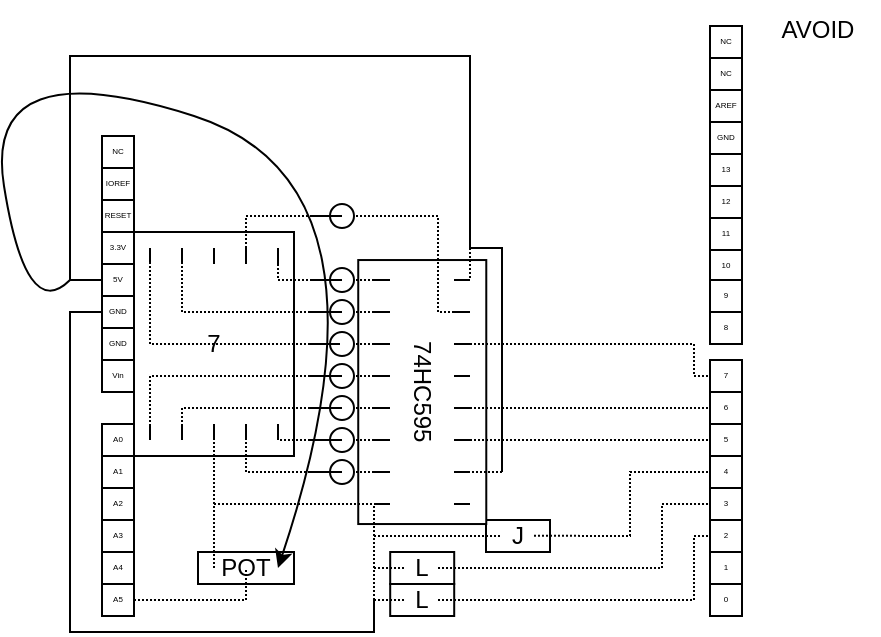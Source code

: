 <mxfile version="24.0.2" type="device">
  <diagram name="Page-1" id="8vha8mKrJqNa57Fq7SQc">
    <mxGraphModel dx="454" dy="316" grid="1" gridSize="4" guides="1" tooltips="1" connect="1" arrows="1" fold="1" page="1" pageScale="1" pageWidth="600" pageHeight="800" math="0" shadow="0">
      <root>
        <mxCell id="0" />
        <mxCell id="1" parent="0" />
        <mxCell id="3yhlnZ_dRqESJsOAwMpr-165" value="J" style="rounded=0;whiteSpace=wrap;html=1;" parent="1" vertex="1">
          <mxGeometry x="392" y="328" width="32" height="16" as="geometry" />
        </mxCell>
        <mxCell id="3yhlnZ_dRqESJsOAwMpr-133" value="POT" style="rounded=0;whiteSpace=wrap;html=1;" parent="1" vertex="1">
          <mxGeometry x="248" y="344" width="48" height="16" as="geometry" />
        </mxCell>
        <mxCell id="3yhlnZ_dRqESJsOAwMpr-1" value="7" style="rounded=0;whiteSpace=wrap;html=1;" parent="1" vertex="1">
          <mxGeometry x="216" y="184" width="80" height="112" as="geometry" />
        </mxCell>
        <mxCell id="3yhlnZ_dRqESJsOAwMpr-2" value="" style="endArrow=none;html=1;rounded=0;" parent="1" edge="1">
          <mxGeometry width="50" height="50" relative="1" as="geometry">
            <mxPoint x="224" y="200" as="sourcePoint" />
            <mxPoint x="224" y="192" as="targetPoint" />
          </mxGeometry>
        </mxCell>
        <mxCell id="3yhlnZ_dRqESJsOAwMpr-3" value="" style="endArrow=none;html=1;rounded=0;" parent="1" edge="1">
          <mxGeometry width="50" height="50" relative="1" as="geometry">
            <mxPoint x="240" y="200" as="sourcePoint" />
            <mxPoint x="240" y="192" as="targetPoint" />
          </mxGeometry>
        </mxCell>
        <mxCell id="3yhlnZ_dRqESJsOAwMpr-4" value="" style="endArrow=none;html=1;rounded=0;" parent="1" edge="1">
          <mxGeometry width="50" height="50" relative="1" as="geometry">
            <mxPoint x="256" y="200" as="sourcePoint" />
            <mxPoint x="256" y="192" as="targetPoint" />
          </mxGeometry>
        </mxCell>
        <mxCell id="3yhlnZ_dRqESJsOAwMpr-5" value="" style="endArrow=none;html=1;rounded=0;" parent="1" edge="1">
          <mxGeometry width="50" height="50" relative="1" as="geometry">
            <mxPoint x="272" y="200" as="sourcePoint" />
            <mxPoint x="272" y="192" as="targetPoint" />
          </mxGeometry>
        </mxCell>
        <mxCell id="3yhlnZ_dRqESJsOAwMpr-6" value="" style="endArrow=none;html=1;rounded=0;" parent="1" edge="1">
          <mxGeometry width="50" height="50" relative="1" as="geometry">
            <mxPoint x="288" y="200" as="sourcePoint" />
            <mxPoint x="288" y="192" as="targetPoint" />
          </mxGeometry>
        </mxCell>
        <mxCell id="3yhlnZ_dRqESJsOAwMpr-9" value="" style="endArrow=none;html=1;rounded=0;" parent="1" edge="1">
          <mxGeometry width="50" height="50" relative="1" as="geometry">
            <mxPoint x="224" y="288" as="sourcePoint" />
            <mxPoint x="224" y="280" as="targetPoint" />
          </mxGeometry>
        </mxCell>
        <mxCell id="3yhlnZ_dRqESJsOAwMpr-10" value="" style="endArrow=none;html=1;rounded=0;" parent="1" edge="1">
          <mxGeometry width="50" height="50" relative="1" as="geometry">
            <mxPoint x="240" y="288" as="sourcePoint" />
            <mxPoint x="240" y="280" as="targetPoint" />
          </mxGeometry>
        </mxCell>
        <mxCell id="3yhlnZ_dRqESJsOAwMpr-11" value="" style="endArrow=none;html=1;rounded=0;" parent="1" edge="1">
          <mxGeometry width="50" height="50" relative="1" as="geometry">
            <mxPoint x="256" y="288" as="sourcePoint" />
            <mxPoint x="256" y="280" as="targetPoint" />
          </mxGeometry>
        </mxCell>
        <mxCell id="3yhlnZ_dRqESJsOAwMpr-12" value="" style="endArrow=none;html=1;rounded=0;" parent="1" edge="1">
          <mxGeometry width="50" height="50" relative="1" as="geometry">
            <mxPoint x="272" y="288" as="sourcePoint" />
            <mxPoint x="272" y="280" as="targetPoint" />
          </mxGeometry>
        </mxCell>
        <mxCell id="3yhlnZ_dRqESJsOAwMpr-13" value="" style="endArrow=none;html=1;rounded=0;" parent="1" edge="1">
          <mxGeometry width="50" height="50" relative="1" as="geometry">
            <mxPoint x="288" y="288" as="sourcePoint" />
            <mxPoint x="288" y="280" as="targetPoint" />
          </mxGeometry>
        </mxCell>
        <mxCell id="3yhlnZ_dRqESJsOAwMpr-14" value="" style="ellipse;whiteSpace=wrap;html=1;aspect=fixed;" parent="1" vertex="1">
          <mxGeometry x="314" y="218" width="12" height="12" as="geometry" />
        </mxCell>
        <mxCell id="3yhlnZ_dRqESJsOAwMpr-15" value="" style="ellipse;whiteSpace=wrap;html=1;aspect=fixed;" parent="1" vertex="1">
          <mxGeometry x="314" y="234" width="12" height="12" as="geometry" />
        </mxCell>
        <mxCell id="3yhlnZ_dRqESJsOAwMpr-16" value="" style="ellipse;whiteSpace=wrap;html=1;aspect=fixed;" parent="1" vertex="1">
          <mxGeometry x="314" y="170" width="12" height="12" as="geometry" />
        </mxCell>
        <mxCell id="3yhlnZ_dRqESJsOAwMpr-17" value="" style="ellipse;whiteSpace=wrap;html=1;aspect=fixed;" parent="1" vertex="1">
          <mxGeometry x="314" y="202" width="12" height="12" as="geometry" />
        </mxCell>
        <mxCell id="3yhlnZ_dRqESJsOAwMpr-22" value="" style="ellipse;whiteSpace=wrap;html=1;aspect=fixed;" parent="1" vertex="1">
          <mxGeometry x="314" y="298" width="12" height="12" as="geometry" />
        </mxCell>
        <mxCell id="3yhlnZ_dRqESJsOAwMpr-23" value="" style="ellipse;whiteSpace=wrap;html=1;aspect=fixed;" parent="1" vertex="1">
          <mxGeometry x="314" y="282" width="12" height="12" as="geometry" />
        </mxCell>
        <mxCell id="3yhlnZ_dRqESJsOAwMpr-35" value="" style="endArrow=none;dashed=1;html=1;dashPattern=1 1;strokeWidth=1;rounded=0;" parent="1" edge="1">
          <mxGeometry width="50" height="50" relative="1" as="geometry">
            <mxPoint x="272" y="192" as="sourcePoint" />
            <mxPoint x="304" y="176" as="targetPoint" />
            <Array as="points">
              <mxPoint x="272" y="176" />
            </Array>
          </mxGeometry>
        </mxCell>
        <mxCell id="3yhlnZ_dRqESJsOAwMpr-36" value="" style="endArrow=none;dashed=1;html=1;dashPattern=1 1;strokeWidth=1;rounded=0;" parent="1" edge="1">
          <mxGeometry width="50" height="50" relative="1" as="geometry">
            <mxPoint x="288" y="192" as="sourcePoint" />
            <mxPoint x="304" y="208" as="targetPoint" />
            <Array as="points">
              <mxPoint x="288" y="208" />
            </Array>
          </mxGeometry>
        </mxCell>
        <mxCell id="3yhlnZ_dRqESJsOAwMpr-37" value="" style="endArrow=none;dashed=1;html=1;dashPattern=1 1;strokeWidth=1;rounded=0;entryX=0.5;entryY=1;entryDx=0;entryDy=0;" parent="1" edge="1">
          <mxGeometry width="50" height="50" relative="1" as="geometry">
            <mxPoint x="304" y="256" as="sourcePoint" />
            <mxPoint x="224" y="288" as="targetPoint" />
            <Array as="points">
              <mxPoint x="224" y="256" />
            </Array>
          </mxGeometry>
        </mxCell>
        <mxCell id="3yhlnZ_dRqESJsOAwMpr-38" value="" style="endArrow=none;dashed=1;html=1;dashPattern=1 1;strokeWidth=1;rounded=0;entryX=0.5;entryY=1;entryDx=0;entryDy=0;" parent="1" edge="1">
          <mxGeometry width="50" height="50" relative="1" as="geometry">
            <mxPoint x="304" y="272" as="sourcePoint" />
            <mxPoint x="240" y="288" as="targetPoint" />
            <Array as="points">
              <mxPoint x="240" y="272" />
            </Array>
          </mxGeometry>
        </mxCell>
        <mxCell id="3yhlnZ_dRqESJsOAwMpr-39" value="" style="endArrow=none;dashed=1;html=1;dashPattern=1 1;strokeWidth=1;rounded=0;entryX=0.5;entryY=1;entryDx=0;entryDy=0;" parent="1" edge="1">
          <mxGeometry width="50" height="50" relative="1" as="geometry">
            <mxPoint x="304" y="304" as="sourcePoint" />
            <mxPoint x="272" y="288" as="targetPoint" />
            <Array as="points">
              <mxPoint x="272" y="304" />
            </Array>
          </mxGeometry>
        </mxCell>
        <mxCell id="3yhlnZ_dRqESJsOAwMpr-40" value="" style="endArrow=none;dashed=1;html=1;dashPattern=1 1;strokeWidth=1;rounded=0;entryX=0.5;entryY=1;entryDx=0;entryDy=0;" parent="1" edge="1">
          <mxGeometry width="50" height="50" relative="1" as="geometry">
            <mxPoint x="304" y="288" as="sourcePoint" />
            <mxPoint x="288" y="288" as="targetPoint" />
          </mxGeometry>
        </mxCell>
        <mxCell id="3yhlnZ_dRqESJsOAwMpr-41" value="74HC595" style="rounded=0;whiteSpace=wrap;html=1;rotation=90;" parent="1" vertex="1">
          <mxGeometry x="294.13" y="232.01" width="132" height="64.02" as="geometry" />
        </mxCell>
        <mxCell id="3yhlnZ_dRqESJsOAwMpr-42" value="" style="endArrow=none;html=1;rounded=0;" parent="1" edge="1">
          <mxGeometry width="50" height="50" relative="1" as="geometry">
            <mxPoint x="336" y="320" as="sourcePoint" />
            <mxPoint x="344" y="320" as="targetPoint" />
          </mxGeometry>
        </mxCell>
        <mxCell id="3yhlnZ_dRqESJsOAwMpr-43" value="" style="endArrow=none;html=1;rounded=0;" parent="1" edge="1">
          <mxGeometry width="50" height="50" relative="1" as="geometry">
            <mxPoint x="336" y="304" as="sourcePoint" />
            <mxPoint x="344" y="304" as="targetPoint" />
          </mxGeometry>
        </mxCell>
        <mxCell id="3yhlnZ_dRqESJsOAwMpr-44" value="" style="endArrow=none;html=1;rounded=0;" parent="1" edge="1">
          <mxGeometry width="50" height="50" relative="1" as="geometry">
            <mxPoint x="336" y="288" as="sourcePoint" />
            <mxPoint x="344" y="288" as="targetPoint" />
          </mxGeometry>
        </mxCell>
        <mxCell id="3yhlnZ_dRqESJsOAwMpr-45" value="" style="endArrow=none;html=1;rounded=0;" parent="1" edge="1">
          <mxGeometry width="50" height="50" relative="1" as="geometry">
            <mxPoint x="336" y="272" as="sourcePoint" />
            <mxPoint x="344" y="272" as="targetPoint" />
          </mxGeometry>
        </mxCell>
        <mxCell id="3yhlnZ_dRqESJsOAwMpr-46" value="" style="endArrow=none;html=1;rounded=0;" parent="1" edge="1">
          <mxGeometry width="50" height="50" relative="1" as="geometry">
            <mxPoint x="336" y="256" as="sourcePoint" />
            <mxPoint x="344" y="256" as="targetPoint" />
          </mxGeometry>
        </mxCell>
        <mxCell id="3yhlnZ_dRqESJsOAwMpr-47" value="" style="endArrow=none;html=1;rounded=0;" parent="1" edge="1">
          <mxGeometry width="50" height="50" relative="1" as="geometry">
            <mxPoint x="336" y="240" as="sourcePoint" />
            <mxPoint x="344" y="240" as="targetPoint" />
          </mxGeometry>
        </mxCell>
        <mxCell id="3yhlnZ_dRqESJsOAwMpr-48" value="" style="endArrow=none;html=1;rounded=0;" parent="1" edge="1">
          <mxGeometry width="50" height="50" relative="1" as="geometry">
            <mxPoint x="336" y="224" as="sourcePoint" />
            <mxPoint x="344" y="224" as="targetPoint" />
          </mxGeometry>
        </mxCell>
        <mxCell id="3yhlnZ_dRqESJsOAwMpr-49" value="" style="endArrow=none;html=1;rounded=0;" parent="1" edge="1">
          <mxGeometry width="50" height="50" relative="1" as="geometry">
            <mxPoint x="336" y="208" as="sourcePoint" />
            <mxPoint x="344" y="208" as="targetPoint" />
          </mxGeometry>
        </mxCell>
        <mxCell id="3yhlnZ_dRqESJsOAwMpr-50" value="" style="endArrow=none;html=1;rounded=0;entryX=0.926;entryY=1.007;entryDx=0;entryDy=0;entryPerimeter=0;" parent="1" edge="1">
          <mxGeometry width="50" height="50" relative="1" as="geometry">
            <mxPoint x="376" y="320" as="sourcePoint" />
            <mxPoint x="384" y="320" as="targetPoint" />
          </mxGeometry>
        </mxCell>
        <mxCell id="3yhlnZ_dRqESJsOAwMpr-51" value="" style="endArrow=none;html=1;rounded=0;entryX=0.926;entryY=1.007;entryDx=0;entryDy=0;entryPerimeter=0;" parent="1" edge="1">
          <mxGeometry width="50" height="50" relative="1" as="geometry">
            <mxPoint x="376" y="304" as="sourcePoint" />
            <mxPoint x="384" y="304" as="targetPoint" />
          </mxGeometry>
        </mxCell>
        <mxCell id="3yhlnZ_dRqESJsOAwMpr-58" value="" style="endArrow=none;dashed=1;html=1;dashPattern=1 1;strokeWidth=1;rounded=0;entryX=1;entryY=0.5;entryDx=0;entryDy=0;" parent="1" target="3yhlnZ_dRqESJsOAwMpr-22" edge="1">
          <mxGeometry width="50" height="50" relative="1" as="geometry">
            <mxPoint x="336" y="304" as="sourcePoint" />
            <mxPoint x="312" y="328" as="targetPoint" />
          </mxGeometry>
        </mxCell>
        <mxCell id="3yhlnZ_dRqESJsOAwMpr-59" value="" style="endArrow=none;dashed=1;html=1;dashPattern=1 1;strokeWidth=1;rounded=0;entryX=1;entryY=0.5;entryDx=0;entryDy=0;" parent="1" target="3yhlnZ_dRqESJsOAwMpr-23" edge="1">
          <mxGeometry width="50" height="50" relative="1" as="geometry">
            <mxPoint x="336" y="288" as="sourcePoint" />
            <mxPoint x="300" y="316" as="targetPoint" />
          </mxGeometry>
        </mxCell>
        <mxCell id="3yhlnZ_dRqESJsOAwMpr-60" value="" style="endArrow=none;dashed=1;html=1;dashPattern=1 1;strokeWidth=1;rounded=0;entryX=1;entryY=0.5;entryDx=0;entryDy=0;" parent="1" target="3yhlnZ_dRqESJsOAwMpr-147" edge="1">
          <mxGeometry width="50" height="50" relative="1" as="geometry">
            <mxPoint x="336" y="272" as="sourcePoint" />
            <mxPoint x="228" y="344" as="targetPoint" />
          </mxGeometry>
        </mxCell>
        <mxCell id="3yhlnZ_dRqESJsOAwMpr-61" value="" style="endArrow=none;dashed=1;html=1;dashPattern=1 1;strokeWidth=1;rounded=0;entryX=1;entryY=0.5;entryDx=0;entryDy=0;" parent="1" target="3yhlnZ_dRqESJsOAwMpr-145" edge="1">
          <mxGeometry width="50" height="50" relative="1" as="geometry">
            <mxPoint x="336" y="256" as="sourcePoint" />
            <mxPoint x="240" y="348" as="targetPoint" />
          </mxGeometry>
        </mxCell>
        <mxCell id="3yhlnZ_dRqESJsOAwMpr-62" value="" style="endArrow=none;dashed=1;html=1;dashPattern=1 1;strokeWidth=1;rounded=0;entryX=1;entryY=0.5;entryDx=0;entryDy=0;" parent="1" target="3yhlnZ_dRqESJsOAwMpr-15" edge="1">
          <mxGeometry width="50" height="50" relative="1" as="geometry">
            <mxPoint x="336" y="240" as="sourcePoint" />
            <mxPoint x="312" y="120" as="targetPoint" />
          </mxGeometry>
        </mxCell>
        <mxCell id="3yhlnZ_dRqESJsOAwMpr-63" value="" style="endArrow=none;dashed=1;html=1;dashPattern=1 1;strokeWidth=1;rounded=0;" parent="1" edge="1">
          <mxGeometry width="50" height="50" relative="1" as="geometry">
            <mxPoint x="304" y="224" as="sourcePoint" />
            <mxPoint x="240" y="192" as="targetPoint" />
            <Array as="points">
              <mxPoint x="240" y="224" />
            </Array>
          </mxGeometry>
        </mxCell>
        <mxCell id="3yhlnZ_dRqESJsOAwMpr-64" value="" style="endArrow=none;dashed=1;html=1;dashPattern=1 1;strokeWidth=1;rounded=0;" parent="1" target="3yhlnZ_dRqESJsOAwMpr-17" edge="1">
          <mxGeometry width="50" height="50" relative="1" as="geometry">
            <mxPoint x="336" y="208" as="sourcePoint" />
            <mxPoint x="336" y="192" as="targetPoint" />
          </mxGeometry>
        </mxCell>
        <mxCell id="3yhlnZ_dRqESJsOAwMpr-65" value="" style="endArrow=none;dashed=1;html=1;dashPattern=1 1;strokeWidth=1;rounded=0;entryX=1;entryY=0.5;entryDx=0;entryDy=0;" parent="1" target="3yhlnZ_dRqESJsOAwMpr-16" edge="1">
          <mxGeometry width="50" height="50" relative="1" as="geometry">
            <mxPoint x="384" y="224" as="sourcePoint" />
            <mxPoint x="272" y="160" as="targetPoint" />
            <Array as="points">
              <mxPoint x="368" y="224" />
              <mxPoint x="368" y="176" />
            </Array>
          </mxGeometry>
        </mxCell>
        <mxCell id="3yhlnZ_dRqESJsOAwMpr-66" value="" style="endArrow=none;html=1;rounded=0;entryX=0.926;entryY=1.007;entryDx=0;entryDy=0;entryPerimeter=0;" parent="1" edge="1">
          <mxGeometry width="50" height="50" relative="1" as="geometry">
            <mxPoint x="376" y="288" as="sourcePoint" />
            <mxPoint x="384" y="288" as="targetPoint" />
          </mxGeometry>
        </mxCell>
        <mxCell id="3yhlnZ_dRqESJsOAwMpr-67" value="" style="endArrow=none;html=1;rounded=0;entryX=0.926;entryY=1.007;entryDx=0;entryDy=0;entryPerimeter=0;" parent="1" edge="1">
          <mxGeometry width="50" height="50" relative="1" as="geometry">
            <mxPoint x="376" y="272" as="sourcePoint" />
            <mxPoint x="384" y="272" as="targetPoint" />
          </mxGeometry>
        </mxCell>
        <mxCell id="3yhlnZ_dRqESJsOAwMpr-70" value="" style="endArrow=none;html=1;rounded=0;entryX=0.926;entryY=1.007;entryDx=0;entryDy=0;entryPerimeter=0;" parent="1" edge="1">
          <mxGeometry width="50" height="50" relative="1" as="geometry">
            <mxPoint x="376" y="256" as="sourcePoint" />
            <mxPoint x="384" y="256" as="targetPoint" />
          </mxGeometry>
        </mxCell>
        <mxCell id="3yhlnZ_dRqESJsOAwMpr-71" value="" style="endArrow=none;html=1;rounded=0;entryX=0.926;entryY=1.007;entryDx=0;entryDy=0;entryPerimeter=0;" parent="1" edge="1">
          <mxGeometry width="50" height="50" relative="1" as="geometry">
            <mxPoint x="376" y="240" as="sourcePoint" />
            <mxPoint x="384" y="240" as="targetPoint" />
          </mxGeometry>
        </mxCell>
        <mxCell id="3yhlnZ_dRqESJsOAwMpr-72" value="" style="endArrow=none;html=1;rounded=0;entryX=0.926;entryY=1.007;entryDx=0;entryDy=0;entryPerimeter=0;" parent="1" edge="1">
          <mxGeometry width="50" height="50" relative="1" as="geometry">
            <mxPoint x="376" y="224" as="sourcePoint" />
            <mxPoint x="384" y="224" as="targetPoint" />
          </mxGeometry>
        </mxCell>
        <mxCell id="3yhlnZ_dRqESJsOAwMpr-73" value="" style="endArrow=none;html=1;rounded=0;entryX=0.926;entryY=1.007;entryDx=0;entryDy=0;entryPerimeter=0;" parent="1" edge="1">
          <mxGeometry width="50" height="50" relative="1" as="geometry">
            <mxPoint x="376" y="208" as="sourcePoint" />
            <mxPoint x="384" y="208" as="targetPoint" />
          </mxGeometry>
        </mxCell>
        <mxCell id="3yhlnZ_dRqESJsOAwMpr-84" value="" style="group" parent="1" vertex="1" connectable="0">
          <mxGeometry x="504" y="81" width="16" height="159" as="geometry" />
        </mxCell>
        <mxCell id="3yhlnZ_dRqESJsOAwMpr-74" value="NC" style="rounded=0;whiteSpace=wrap;html=1;fontSize=4;" parent="3yhlnZ_dRqESJsOAwMpr-84" vertex="1">
          <mxGeometry width="16" height="16" as="geometry" />
        </mxCell>
        <mxCell id="3yhlnZ_dRqESJsOAwMpr-75" value="NC" style="rounded=0;whiteSpace=wrap;html=1;fontSize=4;" parent="3yhlnZ_dRqESJsOAwMpr-84" vertex="1">
          <mxGeometry y="16" width="16" height="16" as="geometry" />
        </mxCell>
        <mxCell id="3yhlnZ_dRqESJsOAwMpr-76" value="AREF" style="rounded=0;whiteSpace=wrap;html=1;fontSize=4;" parent="3yhlnZ_dRqESJsOAwMpr-84" vertex="1">
          <mxGeometry y="32" width="16" height="16" as="geometry" />
        </mxCell>
        <mxCell id="3yhlnZ_dRqESJsOAwMpr-77" value="GND" style="rounded=0;whiteSpace=wrap;html=1;fontSize=4;" parent="3yhlnZ_dRqESJsOAwMpr-84" vertex="1">
          <mxGeometry y="48" width="16" height="16" as="geometry" />
        </mxCell>
        <mxCell id="3yhlnZ_dRqESJsOAwMpr-78" value="13" style="rounded=0;whiteSpace=wrap;html=1;fontSize=4;" parent="3yhlnZ_dRqESJsOAwMpr-84" vertex="1">
          <mxGeometry y="64" width="16" height="16" as="geometry" />
        </mxCell>
        <mxCell id="3yhlnZ_dRqESJsOAwMpr-79" value="12" style="rounded=0;whiteSpace=wrap;html=1;fontSize=4;" parent="3yhlnZ_dRqESJsOAwMpr-84" vertex="1">
          <mxGeometry y="80" width="16" height="16" as="geometry" />
        </mxCell>
        <mxCell id="3yhlnZ_dRqESJsOAwMpr-80" value="11" style="rounded=0;whiteSpace=wrap;html=1;fontSize=4;" parent="3yhlnZ_dRqESJsOAwMpr-84" vertex="1">
          <mxGeometry y="96" width="16" height="16" as="geometry" />
        </mxCell>
        <mxCell id="3yhlnZ_dRqESJsOAwMpr-81" value="10" style="rounded=0;whiteSpace=wrap;html=1;fontSize=4;" parent="3yhlnZ_dRqESJsOAwMpr-84" vertex="1">
          <mxGeometry y="112" width="16" height="16" as="geometry" />
        </mxCell>
        <mxCell id="3yhlnZ_dRqESJsOAwMpr-82" value="9" style="rounded=0;whiteSpace=wrap;html=1;fontSize=4;" parent="3yhlnZ_dRqESJsOAwMpr-84" vertex="1">
          <mxGeometry y="127" width="16" height="16" as="geometry" />
        </mxCell>
        <mxCell id="3yhlnZ_dRqESJsOAwMpr-83" value="8" style="rounded=0;whiteSpace=wrap;html=1;fontSize=4;" parent="3yhlnZ_dRqESJsOAwMpr-84" vertex="1">
          <mxGeometry y="143" width="16" height="16" as="geometry" />
        </mxCell>
        <mxCell id="3yhlnZ_dRqESJsOAwMpr-96" value="AVOID" style="text;html=1;align=center;verticalAlign=middle;whiteSpace=wrap;rounded=0;" parent="1" vertex="1">
          <mxGeometry x="528" y="68" width="60" height="30" as="geometry" />
        </mxCell>
        <mxCell id="3yhlnZ_dRqESJsOAwMpr-97" value="" style="group" parent="1" vertex="1" connectable="0">
          <mxGeometry x="504" y="248" width="16" height="128" as="geometry" />
        </mxCell>
        <mxCell id="3yhlnZ_dRqESJsOAwMpr-86" value="7" style="rounded=0;whiteSpace=wrap;html=1;fontSize=4;" parent="3yhlnZ_dRqESJsOAwMpr-97" vertex="1">
          <mxGeometry width="16" height="16" as="geometry" />
        </mxCell>
        <mxCell id="3yhlnZ_dRqESJsOAwMpr-87" value="6" style="rounded=0;whiteSpace=wrap;html=1;fontSize=4;" parent="3yhlnZ_dRqESJsOAwMpr-97" vertex="1">
          <mxGeometry y="16" width="16" height="16" as="geometry" />
        </mxCell>
        <mxCell id="3yhlnZ_dRqESJsOAwMpr-88" value="5" style="rounded=0;whiteSpace=wrap;html=1;fontSize=4;" parent="3yhlnZ_dRqESJsOAwMpr-97" vertex="1">
          <mxGeometry y="32" width="16" height="16" as="geometry" />
        </mxCell>
        <mxCell id="3yhlnZ_dRqESJsOAwMpr-89" value="4" style="rounded=0;whiteSpace=wrap;html=1;fontSize=4;" parent="3yhlnZ_dRqESJsOAwMpr-97" vertex="1">
          <mxGeometry y="48" width="16" height="16" as="geometry" />
        </mxCell>
        <mxCell id="3yhlnZ_dRqESJsOAwMpr-90" value="3" style="rounded=0;whiteSpace=wrap;html=1;fontSize=4;" parent="3yhlnZ_dRqESJsOAwMpr-97" vertex="1">
          <mxGeometry y="64" width="16" height="16" as="geometry" />
        </mxCell>
        <mxCell id="3yhlnZ_dRqESJsOAwMpr-91" value="2" style="rounded=0;whiteSpace=wrap;html=1;fontSize=4;" parent="3yhlnZ_dRqESJsOAwMpr-97" vertex="1">
          <mxGeometry y="80" width="16" height="16" as="geometry" />
        </mxCell>
        <mxCell id="3yhlnZ_dRqESJsOAwMpr-92" value="1" style="rounded=0;whiteSpace=wrap;html=1;fontSize=4;" parent="3yhlnZ_dRqESJsOAwMpr-97" vertex="1">
          <mxGeometry y="96" width="16" height="16" as="geometry" />
        </mxCell>
        <mxCell id="3yhlnZ_dRqESJsOAwMpr-93" value="0" style="rounded=0;whiteSpace=wrap;html=1;fontSize=4;" parent="3yhlnZ_dRqESJsOAwMpr-97" vertex="1">
          <mxGeometry y="112" width="16" height="16" as="geometry" />
        </mxCell>
        <mxCell id="3yhlnZ_dRqESJsOAwMpr-117" value="" style="endArrow=none;html=1;rounded=0;exitX=0;exitY=0.5;exitDx=0;exitDy=0;" parent="1" source="3yhlnZ_dRqESJsOAwMpr-113" edge="1">
          <mxGeometry width="50" height="50" relative="1" as="geometry">
            <mxPoint x="200" y="176" as="sourcePoint" />
            <mxPoint x="384" y="192" as="targetPoint" />
            <Array as="points">
              <mxPoint x="184" y="208" />
              <mxPoint x="184" y="96" />
              <mxPoint x="384" y="96" />
            </Array>
          </mxGeometry>
        </mxCell>
        <mxCell id="3yhlnZ_dRqESJsOAwMpr-118" value="" style="group" parent="1" vertex="1" connectable="0">
          <mxGeometry x="200" y="136" width="16" height="128" as="geometry" />
        </mxCell>
        <mxCell id="3yhlnZ_dRqESJsOAwMpr-109" value="NC" style="rounded=0;whiteSpace=wrap;html=1;fontSize=4;" parent="3yhlnZ_dRqESJsOAwMpr-118" vertex="1">
          <mxGeometry width="16" height="16" as="geometry" />
        </mxCell>
        <mxCell id="3yhlnZ_dRqESJsOAwMpr-110" value="IOREF" style="rounded=0;whiteSpace=wrap;html=1;fontSize=4;" parent="3yhlnZ_dRqESJsOAwMpr-118" vertex="1">
          <mxGeometry y="16" width="16" height="16" as="geometry" />
        </mxCell>
        <mxCell id="3yhlnZ_dRqESJsOAwMpr-111" value="RESET" style="rounded=0;whiteSpace=wrap;html=1;fontSize=4;" parent="3yhlnZ_dRqESJsOAwMpr-118" vertex="1">
          <mxGeometry y="32" width="16" height="16" as="geometry" />
        </mxCell>
        <mxCell id="3yhlnZ_dRqESJsOAwMpr-112" value="3.3V" style="rounded=0;whiteSpace=wrap;html=1;fontSize=4;" parent="3yhlnZ_dRqESJsOAwMpr-118" vertex="1">
          <mxGeometry y="48" width="16" height="16" as="geometry" />
        </mxCell>
        <mxCell id="3yhlnZ_dRqESJsOAwMpr-113" value="5V" style="rounded=0;whiteSpace=wrap;html=1;fontSize=4;" parent="3yhlnZ_dRqESJsOAwMpr-118" vertex="1">
          <mxGeometry y="64" width="16" height="16" as="geometry" />
        </mxCell>
        <mxCell id="3yhlnZ_dRqESJsOAwMpr-114" value="GND" style="rounded=0;whiteSpace=wrap;html=1;fontSize=4;" parent="3yhlnZ_dRqESJsOAwMpr-118" vertex="1">
          <mxGeometry y="80" width="16" height="16" as="geometry" />
        </mxCell>
        <mxCell id="3yhlnZ_dRqESJsOAwMpr-115" value="GND" style="rounded=0;whiteSpace=wrap;html=1;fontSize=4;" parent="3yhlnZ_dRqESJsOAwMpr-118" vertex="1">
          <mxGeometry y="96" width="16" height="16" as="geometry" />
        </mxCell>
        <mxCell id="3yhlnZ_dRqESJsOAwMpr-116" value="Vin" style="rounded=0;whiteSpace=wrap;html=1;fontSize=4;" parent="3yhlnZ_dRqESJsOAwMpr-118" vertex="1">
          <mxGeometry y="112" width="16" height="16" as="geometry" />
        </mxCell>
        <mxCell id="3yhlnZ_dRqESJsOAwMpr-120" value="" style="endArrow=none;html=1;rounded=0;entryX=0;entryY=0.5;entryDx=0;entryDy=0;" parent="1" target="3yhlnZ_dRqESJsOAwMpr-114" edge="1">
          <mxGeometry width="50" height="50" relative="1" as="geometry">
            <mxPoint x="336" y="368" as="sourcePoint" />
            <mxPoint x="146" y="212" as="targetPoint" />
            <Array as="points">
              <mxPoint x="336" y="384" />
              <mxPoint x="184" y="384" />
              <mxPoint x="184" y="224" />
            </Array>
          </mxGeometry>
        </mxCell>
        <mxCell id="3yhlnZ_dRqESJsOAwMpr-121" value="" style="endArrow=none;html=1;rounded=0;entryX=0;entryY=0.5;entryDx=0;entryDy=0;dashed=1;dashPattern=1 1;" parent="1" target="3yhlnZ_dRqESJsOAwMpr-86" edge="1">
          <mxGeometry width="50" height="50" relative="1" as="geometry">
            <mxPoint x="384" y="240" as="sourcePoint" />
            <mxPoint x="606" y="236" as="targetPoint" />
            <Array as="points">
              <mxPoint x="496" y="240" />
              <mxPoint x="496" y="256" />
            </Array>
          </mxGeometry>
        </mxCell>
        <mxCell id="3yhlnZ_dRqESJsOAwMpr-122" value="" style="endArrow=none;html=1;rounded=0;entryX=0;entryY=0.5;entryDx=0;entryDy=0;dashed=1;dashPattern=1 1;" parent="1" target="3yhlnZ_dRqESJsOAwMpr-87" edge="1">
          <mxGeometry width="50" height="50" relative="1" as="geometry">
            <mxPoint x="384" y="272" as="sourcePoint" />
            <mxPoint x="504" y="288" as="targetPoint" />
          </mxGeometry>
        </mxCell>
        <mxCell id="3yhlnZ_dRqESJsOAwMpr-123" value="" style="endArrow=none;html=1;rounded=0;entryX=0;entryY=0.5;entryDx=0;entryDy=0;dashed=1;dashPattern=1 1;" parent="1" target="3yhlnZ_dRqESJsOAwMpr-88" edge="1">
          <mxGeometry width="50" height="50" relative="1" as="geometry">
            <mxPoint x="384" y="288" as="sourcePoint" />
            <mxPoint x="504" y="304" as="targetPoint" />
          </mxGeometry>
        </mxCell>
        <mxCell id="3yhlnZ_dRqESJsOAwMpr-127" value="" style="endArrow=none;html=1;rounded=0;" parent="1" edge="1">
          <mxGeometry width="50" height="50" relative="1" as="geometry">
            <mxPoint x="384" y="192" as="sourcePoint" />
            <mxPoint x="400" y="304" as="targetPoint" />
            <Array as="points">
              <mxPoint x="400" y="192" />
            </Array>
          </mxGeometry>
        </mxCell>
        <mxCell id="3yhlnZ_dRqESJsOAwMpr-128" value="" style="endArrow=none;html=1;rounded=0;dashed=1;dashPattern=1 1;" parent="1" edge="1">
          <mxGeometry width="50" height="50" relative="1" as="geometry">
            <mxPoint x="384" y="192" as="sourcePoint" />
            <mxPoint x="384" y="208" as="targetPoint" />
          </mxGeometry>
        </mxCell>
        <mxCell id="3yhlnZ_dRqESJsOAwMpr-130" value="" style="endArrow=none;html=1;rounded=0;dashed=1;dashPattern=1 1;" parent="1" edge="1">
          <mxGeometry width="50" height="50" relative="1" as="geometry">
            <mxPoint x="400" y="304" as="sourcePoint" />
            <mxPoint x="384" y="304" as="targetPoint" />
          </mxGeometry>
        </mxCell>
        <mxCell id="3yhlnZ_dRqESJsOAwMpr-132" value="" style="group" parent="1" vertex="1" connectable="0">
          <mxGeometry x="200" y="280" width="16" height="96" as="geometry" />
        </mxCell>
        <mxCell id="3yhlnZ_dRqESJsOAwMpr-102" value="A0" style="rounded=0;whiteSpace=wrap;html=1;fontSize=4;" parent="3yhlnZ_dRqESJsOAwMpr-132" vertex="1">
          <mxGeometry width="16" height="16" as="geometry" />
        </mxCell>
        <mxCell id="3yhlnZ_dRqESJsOAwMpr-103" value="A1" style="rounded=0;whiteSpace=wrap;html=1;fontSize=4;" parent="3yhlnZ_dRqESJsOAwMpr-132" vertex="1">
          <mxGeometry y="16" width="16" height="16" as="geometry" />
        </mxCell>
        <mxCell id="3yhlnZ_dRqESJsOAwMpr-104" value="A2" style="rounded=0;whiteSpace=wrap;html=1;fontSize=4;" parent="3yhlnZ_dRqESJsOAwMpr-132" vertex="1">
          <mxGeometry y="32" width="16" height="16" as="geometry" />
        </mxCell>
        <mxCell id="3yhlnZ_dRqESJsOAwMpr-105" value="A3" style="rounded=0;whiteSpace=wrap;html=1;fontSize=4;" parent="3yhlnZ_dRqESJsOAwMpr-132" vertex="1">
          <mxGeometry y="48" width="16" height="16" as="geometry" />
        </mxCell>
        <mxCell id="3yhlnZ_dRqESJsOAwMpr-106" value="A4" style="rounded=0;whiteSpace=wrap;html=1;fontSize=4;" parent="3yhlnZ_dRqESJsOAwMpr-132" vertex="1">
          <mxGeometry y="64" width="16" height="16" as="geometry" />
        </mxCell>
        <mxCell id="3yhlnZ_dRqESJsOAwMpr-107" value="A5" style="rounded=0;whiteSpace=wrap;html=1;fontSize=4;" parent="3yhlnZ_dRqESJsOAwMpr-132" vertex="1">
          <mxGeometry y="80" width="16" height="16" as="geometry" />
        </mxCell>
        <mxCell id="3yhlnZ_dRqESJsOAwMpr-134" value="" style="endArrow=none;html=1;rounded=0;exitX=1;exitY=0.5;exitDx=0;exitDy=0;dashed=1;dashPattern=1 1;entryX=0.5;entryY=0.5;entryDx=0;entryDy=0;entryPerimeter=0;" parent="1" source="3yhlnZ_dRqESJsOAwMpr-107" target="3yhlnZ_dRqESJsOAwMpr-133" edge="1">
          <mxGeometry width="50" height="50" relative="1" as="geometry">
            <mxPoint x="404" y="374" as="sourcePoint" />
            <mxPoint x="348" y="368" as="targetPoint" />
            <Array as="points">
              <mxPoint x="272" y="368" />
            </Array>
          </mxGeometry>
        </mxCell>
        <mxCell id="3yhlnZ_dRqESJsOAwMpr-135" value="" style="endArrow=none;html=1;rounded=0;dashed=1;dashPattern=1 1;" parent="1" edge="1">
          <mxGeometry width="50" height="50" relative="1" as="geometry">
            <mxPoint x="256" y="352" as="sourcePoint" />
            <mxPoint x="256" y="288" as="targetPoint" />
          </mxGeometry>
        </mxCell>
        <mxCell id="3yhlnZ_dRqESJsOAwMpr-138" value="" style="endArrow=none;html=1;rounded=0;dashed=1;dashPattern=1 1;" parent="1" edge="1">
          <mxGeometry width="50" height="50" relative="1" as="geometry">
            <mxPoint x="256" y="320" as="sourcePoint" />
            <mxPoint x="336" y="320" as="targetPoint" />
            <Array as="points">
              <mxPoint x="292" y="320" />
            </Array>
          </mxGeometry>
        </mxCell>
        <mxCell id="3yhlnZ_dRqESJsOAwMpr-141" value="" style="endArrow=none;html=1;rounded=0;dashed=1;dashPattern=1 1;entryX=1;entryY=0.5;entryDx=0;entryDy=0;" parent="1" target="3yhlnZ_dRqESJsOAwMpr-14" edge="1">
          <mxGeometry width="50" height="50" relative="1" as="geometry">
            <mxPoint x="336" y="224" as="sourcePoint" />
            <mxPoint x="320" y="172" as="targetPoint" />
          </mxGeometry>
        </mxCell>
        <mxCell id="3yhlnZ_dRqESJsOAwMpr-142" value="" style="endArrow=none;html=1;rounded=0;entryX=0.5;entryY=0.5;entryDx=0;entryDy=0;entryPerimeter=0;" parent="1" target="3yhlnZ_dRqESJsOAwMpr-14" edge="1">
          <mxGeometry width="50" height="50" relative="1" as="geometry">
            <mxPoint x="304" y="224" as="sourcePoint" />
            <mxPoint x="370" y="236" as="targetPoint" />
          </mxGeometry>
        </mxCell>
        <mxCell id="3yhlnZ_dRqESJsOAwMpr-143" value="" style="endArrow=none;html=1;rounded=0;entryX=0.5;entryY=0.5;entryDx=0;entryDy=0;entryPerimeter=0;" parent="1" edge="1">
          <mxGeometry width="50" height="50" relative="1" as="geometry">
            <mxPoint x="303" y="240" as="sourcePoint" />
            <mxPoint x="319" y="240" as="targetPoint" />
          </mxGeometry>
        </mxCell>
        <mxCell id="3yhlnZ_dRqESJsOAwMpr-144" value="" style="endArrow=none;html=1;rounded=0;dashed=1;dashPattern=1 1;" parent="1" edge="1">
          <mxGeometry width="50" height="50" relative="1" as="geometry">
            <mxPoint x="304" y="240" as="sourcePoint" />
            <mxPoint x="224" y="192" as="targetPoint" />
            <Array as="points">
              <mxPoint x="224" y="240" />
            </Array>
          </mxGeometry>
        </mxCell>
        <mxCell id="3yhlnZ_dRqESJsOAwMpr-145" value="" style="ellipse;whiteSpace=wrap;html=1;aspect=fixed;" parent="1" vertex="1">
          <mxGeometry x="314" y="250" width="12" height="12" as="geometry" />
        </mxCell>
        <mxCell id="3yhlnZ_dRqESJsOAwMpr-146" value="" style="endArrow=none;html=1;rounded=0;entryX=0.5;entryY=0.5;entryDx=0;entryDy=0;entryPerimeter=0;" parent="1" edge="1">
          <mxGeometry width="50" height="50" relative="1" as="geometry">
            <mxPoint x="304" y="256" as="sourcePoint" />
            <mxPoint x="320" y="256" as="targetPoint" />
          </mxGeometry>
        </mxCell>
        <mxCell id="3yhlnZ_dRqESJsOAwMpr-147" value="" style="ellipse;whiteSpace=wrap;html=1;aspect=fixed;" parent="1" vertex="1">
          <mxGeometry x="314" y="266" width="12" height="12" as="geometry" />
        </mxCell>
        <mxCell id="3yhlnZ_dRqESJsOAwMpr-148" value="" style="endArrow=none;html=1;rounded=0;entryX=0.5;entryY=0.5;entryDx=0;entryDy=0;entryPerimeter=0;" parent="1" edge="1">
          <mxGeometry width="50" height="50" relative="1" as="geometry">
            <mxPoint x="304" y="272" as="sourcePoint" />
            <mxPoint x="320" y="272" as="targetPoint" />
          </mxGeometry>
        </mxCell>
        <mxCell id="3yhlnZ_dRqESJsOAwMpr-149" value="" style="endArrow=none;html=1;rounded=0;entryX=0.5;entryY=0.5;entryDx=0;entryDy=0;entryPerimeter=0;" parent="1" edge="1">
          <mxGeometry width="50" height="50" relative="1" as="geometry">
            <mxPoint x="304" y="288" as="sourcePoint" />
            <mxPoint x="320" y="288" as="targetPoint" />
          </mxGeometry>
        </mxCell>
        <mxCell id="3yhlnZ_dRqESJsOAwMpr-150" value="" style="endArrow=none;html=1;rounded=0;entryX=0.5;entryY=0.5;entryDx=0;entryDy=0;entryPerimeter=0;" parent="1" edge="1">
          <mxGeometry width="50" height="50" relative="1" as="geometry">
            <mxPoint x="304" y="208" as="sourcePoint" />
            <mxPoint x="320" y="208" as="targetPoint" />
          </mxGeometry>
        </mxCell>
        <mxCell id="3yhlnZ_dRqESJsOAwMpr-151" value="" style="endArrow=none;html=1;rounded=0;entryX=0.5;entryY=0.5;entryDx=0;entryDy=0;entryPerimeter=0;" parent="1" edge="1">
          <mxGeometry width="50" height="50" relative="1" as="geometry">
            <mxPoint x="304" y="304" as="sourcePoint" />
            <mxPoint x="320" y="304" as="targetPoint" />
          </mxGeometry>
        </mxCell>
        <mxCell id="3yhlnZ_dRqESJsOAwMpr-152" value="" style="endArrow=none;html=1;rounded=0;entryX=0.5;entryY=0.5;entryDx=0;entryDy=0;entryPerimeter=0;" parent="1" edge="1">
          <mxGeometry width="50" height="50" relative="1" as="geometry">
            <mxPoint x="304" y="176" as="sourcePoint" />
            <mxPoint x="320" y="176" as="targetPoint" />
          </mxGeometry>
        </mxCell>
        <mxCell id="3yhlnZ_dRqESJsOAwMpr-154" value="L" style="rounded=0;whiteSpace=wrap;html=1;" parent="1" vertex="1">
          <mxGeometry x="344.1" y="344" width="32" height="16" as="geometry" />
        </mxCell>
        <mxCell id="3yhlnZ_dRqESJsOAwMpr-155" value="L" style="rounded=0;whiteSpace=wrap;html=1;" parent="1" vertex="1">
          <mxGeometry x="344.1" y="360" width="32" height="16" as="geometry" />
        </mxCell>
        <mxCell id="3yhlnZ_dRqESJsOAwMpr-156" value="" style="endArrow=none;html=1;rounded=0;dashed=1;dashPattern=1 1;" parent="1" edge="1">
          <mxGeometry width="50" height="50" relative="1" as="geometry">
            <mxPoint x="336" y="352" as="sourcePoint" />
            <mxPoint x="336" y="320" as="targetPoint" />
          </mxGeometry>
        </mxCell>
        <mxCell id="3yhlnZ_dRqESJsOAwMpr-159" value="" style="endArrow=none;html=1;rounded=0;dashed=1;dashPattern=1 1;entryX=0;entryY=0.5;entryDx=0;entryDy=0;exitX=0.747;exitY=0.5;exitDx=0;exitDy=0;exitPerimeter=0;" parent="1" source="3yhlnZ_dRqESJsOAwMpr-155" target="3yhlnZ_dRqESJsOAwMpr-91" edge="1">
          <mxGeometry width="50" height="50" relative="1" as="geometry">
            <mxPoint x="400" y="368" as="sourcePoint" />
            <mxPoint x="456" y="324" as="targetPoint" />
            <Array as="points">
              <mxPoint x="496" y="368" />
              <mxPoint x="496" y="336" />
            </Array>
          </mxGeometry>
        </mxCell>
        <mxCell id="3yhlnZ_dRqESJsOAwMpr-162" value="" style="endArrow=none;html=1;rounded=0;dashed=1;dashPattern=1 1;entryX=0;entryY=0.5;entryDx=0;entryDy=0;exitX=0.747;exitY=0.5;exitDx=0;exitDy=0;exitPerimeter=0;" parent="1" source="3yhlnZ_dRqESJsOAwMpr-154" edge="1">
          <mxGeometry width="50" height="50" relative="1" as="geometry">
            <mxPoint x="400" y="352" as="sourcePoint" />
            <mxPoint x="504" y="320" as="targetPoint" />
            <Array as="points">
              <mxPoint x="480" y="352" />
              <mxPoint x="480" y="320" />
            </Array>
          </mxGeometry>
        </mxCell>
        <mxCell id="3yhlnZ_dRqESJsOAwMpr-163" value="" style="endArrow=none;html=1;rounded=0;dashed=1;dashPattern=1 1;" parent="1" edge="1">
          <mxGeometry width="50" height="50" relative="1" as="geometry">
            <mxPoint x="336" y="336" as="sourcePoint" />
            <mxPoint x="400" y="336" as="targetPoint" />
          </mxGeometry>
        </mxCell>
        <mxCell id="3yhlnZ_dRqESJsOAwMpr-166" value="" style="endArrow=none;html=1;rounded=0;dashed=1;dashPattern=1 1;entryX=0;entryY=0.5;entryDx=0;entryDy=0;" parent="1" target="3yhlnZ_dRqESJsOAwMpr-89" edge="1">
          <mxGeometry width="50" height="50" relative="1" as="geometry">
            <mxPoint x="416" y="335.88" as="sourcePoint" />
            <mxPoint x="464" y="304" as="targetPoint" />
            <Array as="points">
              <mxPoint x="464" y="336" />
              <mxPoint x="464" y="304" />
            </Array>
          </mxGeometry>
        </mxCell>
        <mxCell id="3yhlnZ_dRqESJsOAwMpr-167" value="" style="endArrow=none;html=1;rounded=0;dashed=1;dashPattern=1 1;" parent="1" edge="1">
          <mxGeometry width="50" height="50" relative="1" as="geometry">
            <mxPoint x="336" y="368" as="sourcePoint" />
            <mxPoint x="336" y="352" as="targetPoint" />
          </mxGeometry>
        </mxCell>
        <mxCell id="3yhlnZ_dRqESJsOAwMpr-168" value="" style="endArrow=none;html=1;rounded=0;dashed=1;dashPattern=1 1;entryX=0.247;entryY=0.5;entryDx=0;entryDy=0;entryPerimeter=0;" parent="1" target="3yhlnZ_dRqESJsOAwMpr-154" edge="1">
          <mxGeometry width="50" height="50" relative="1" as="geometry">
            <mxPoint x="336" y="352" as="sourcePoint" />
            <mxPoint x="406" y="384" as="targetPoint" />
          </mxGeometry>
        </mxCell>
        <mxCell id="3yhlnZ_dRqESJsOAwMpr-169" value="" style="endArrow=none;html=1;rounded=0;dashed=1;dashPattern=1 1;entryX=0.247;entryY=0.5;entryDx=0;entryDy=0;entryPerimeter=0;" parent="1" edge="1">
          <mxGeometry width="50" height="50" relative="1" as="geometry">
            <mxPoint x="336" y="368" as="sourcePoint" />
            <mxPoint x="352" y="368" as="targetPoint" />
          </mxGeometry>
        </mxCell>
        <mxCell id="gKx0LK1i2x4RyqhHTaVY-1" value="" style="curved=1;endArrow=classic;html=1;rounded=0;entryX=0.833;entryY=0.5;entryDx=0;entryDy=0;entryPerimeter=0;" edge="1" parent="1" target="3yhlnZ_dRqESJsOAwMpr-133">
          <mxGeometry width="50" height="50" relative="1" as="geometry">
            <mxPoint x="184" y="208" as="sourcePoint" />
            <mxPoint x="316" y="356" as="targetPoint" />
            <Array as="points">
              <mxPoint x="162" y="230" />
              <mxPoint x="140" y="92" />
              <mxPoint x="352" y="160" />
            </Array>
          </mxGeometry>
        </mxCell>
      </root>
    </mxGraphModel>
  </diagram>
</mxfile>
